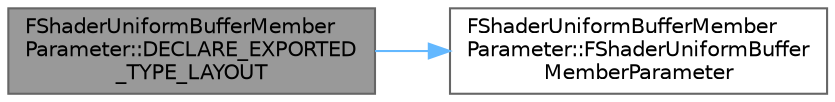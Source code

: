 digraph "FShaderUniformBufferMemberParameter::DECLARE_EXPORTED_TYPE_LAYOUT"
{
 // INTERACTIVE_SVG=YES
 // LATEX_PDF_SIZE
  bgcolor="transparent";
  edge [fontname=Helvetica,fontsize=10,labelfontname=Helvetica,labelfontsize=10];
  node [fontname=Helvetica,fontsize=10,shape=box,height=0.2,width=0.4];
  rankdir="LR";
  Node1 [id="Node000001",label="FShaderUniformBufferMember\lParameter::DECLARE_EXPORTED\l_TYPE_LAYOUT",height=0.2,width=0.4,color="gray40", fillcolor="grey60", style="filled", fontcolor="black",tooltip=" "];
  Node1 -> Node2 [id="edge1_Node000001_Node000002",color="steelblue1",style="solid",tooltip=" "];
  Node2 [id="Node000002",label="FShaderUniformBufferMember\lParameter::FShaderUniformBuffer\lMemberParameter",height=0.2,width=0.4,color="grey40", fillcolor="white", style="filled",URL="$db/dc3/classFShaderUniformBufferMemberParameter.html#a3084ff3a68b58ca3e9cc072555d35361",tooltip=" "];
}
